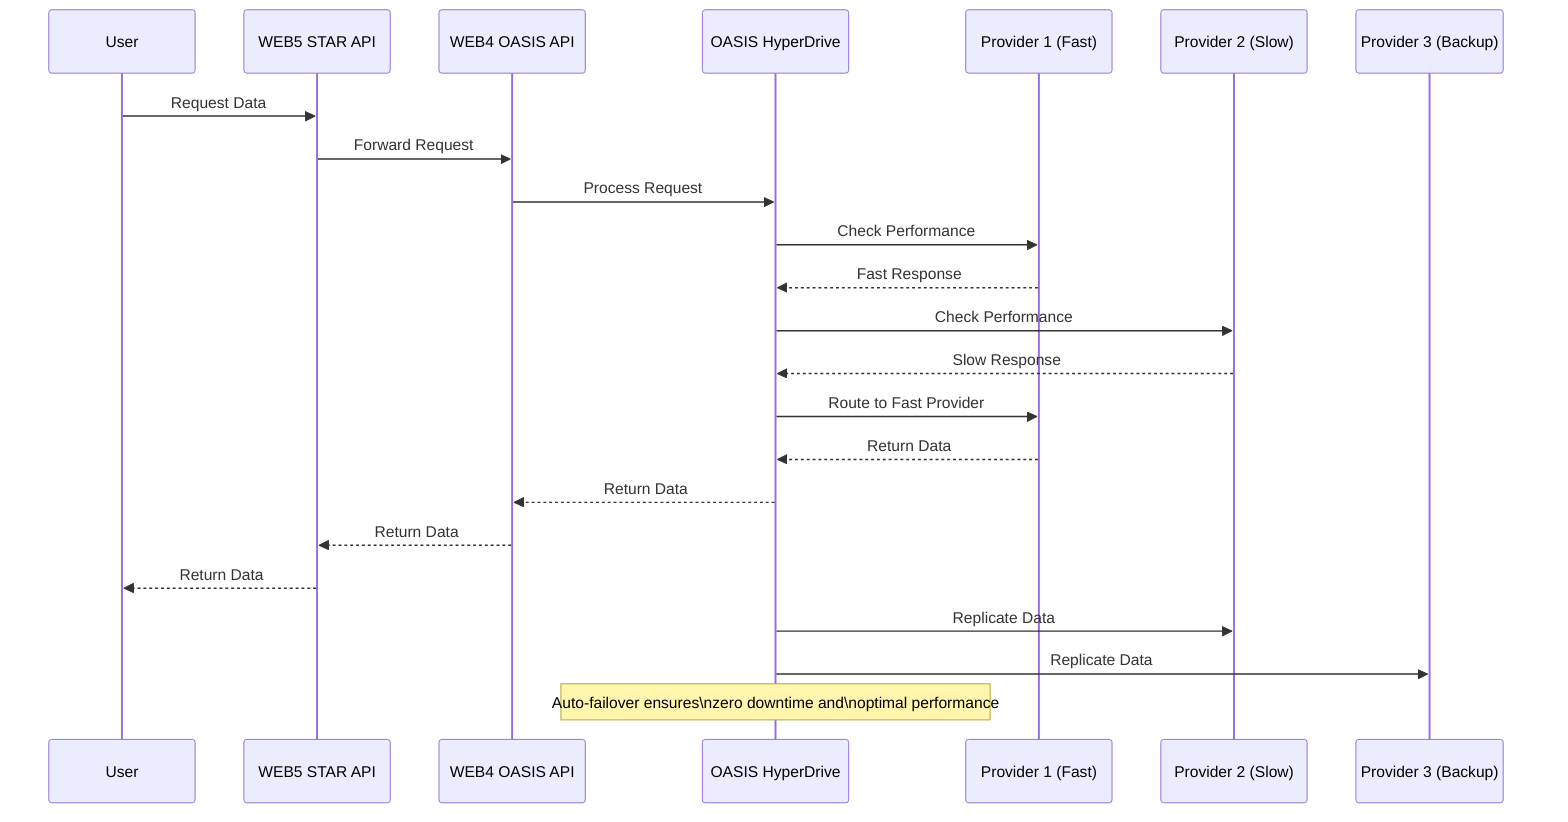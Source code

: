 sequenceDiagram
    participant U as User
    participant W5 as WEB5 STAR API
    participant W4 as WEB4 OASIS API
    participant HD as OASIS HyperDrive
    participant P1 as Provider 1 (Fast)
    participant P2 as Provider 2 (Slow)
    participant P3 as Provider 3 (Backup)
    
    U->>W5: Request Data
    W5->>W4: Forward Request
    W4->>HD: Process Request
    
    HD->>P1: Check Performance
    P1-->>HD: Fast Response
    
    HD->>P2: Check Performance
    P2-->>HD: Slow Response
    
    HD->>P1: Route to Fast Provider
    P1-->>HD: Return Data
    HD-->>W4: Return Data
    W4-->>W5: Return Data
    W5-->>U: Return Data
    
    HD->>P2: Replicate Data
    HD->>P3: Replicate Data
    
    Note over HD: Auto-failover ensures\nzero downtime and\noptimal performance